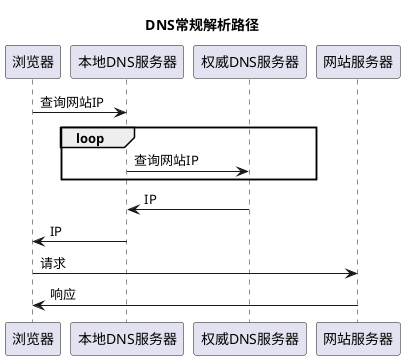 @startuml DNS-common

title DNS常规解析路径

浏览器 -> 本地DNS服务器 : 查询网站IP
loop
本地DNS服务器 -> 权威DNS服务器 : 查询网站IP
end 
本地DNS服务器 <- 权威DNS服务器 : IP
浏览器 <- 本地DNS服务器 : IP

浏览器 -> 网站服务器 : 请求
浏览器 <- 网站服务器 : 响应

@enduml